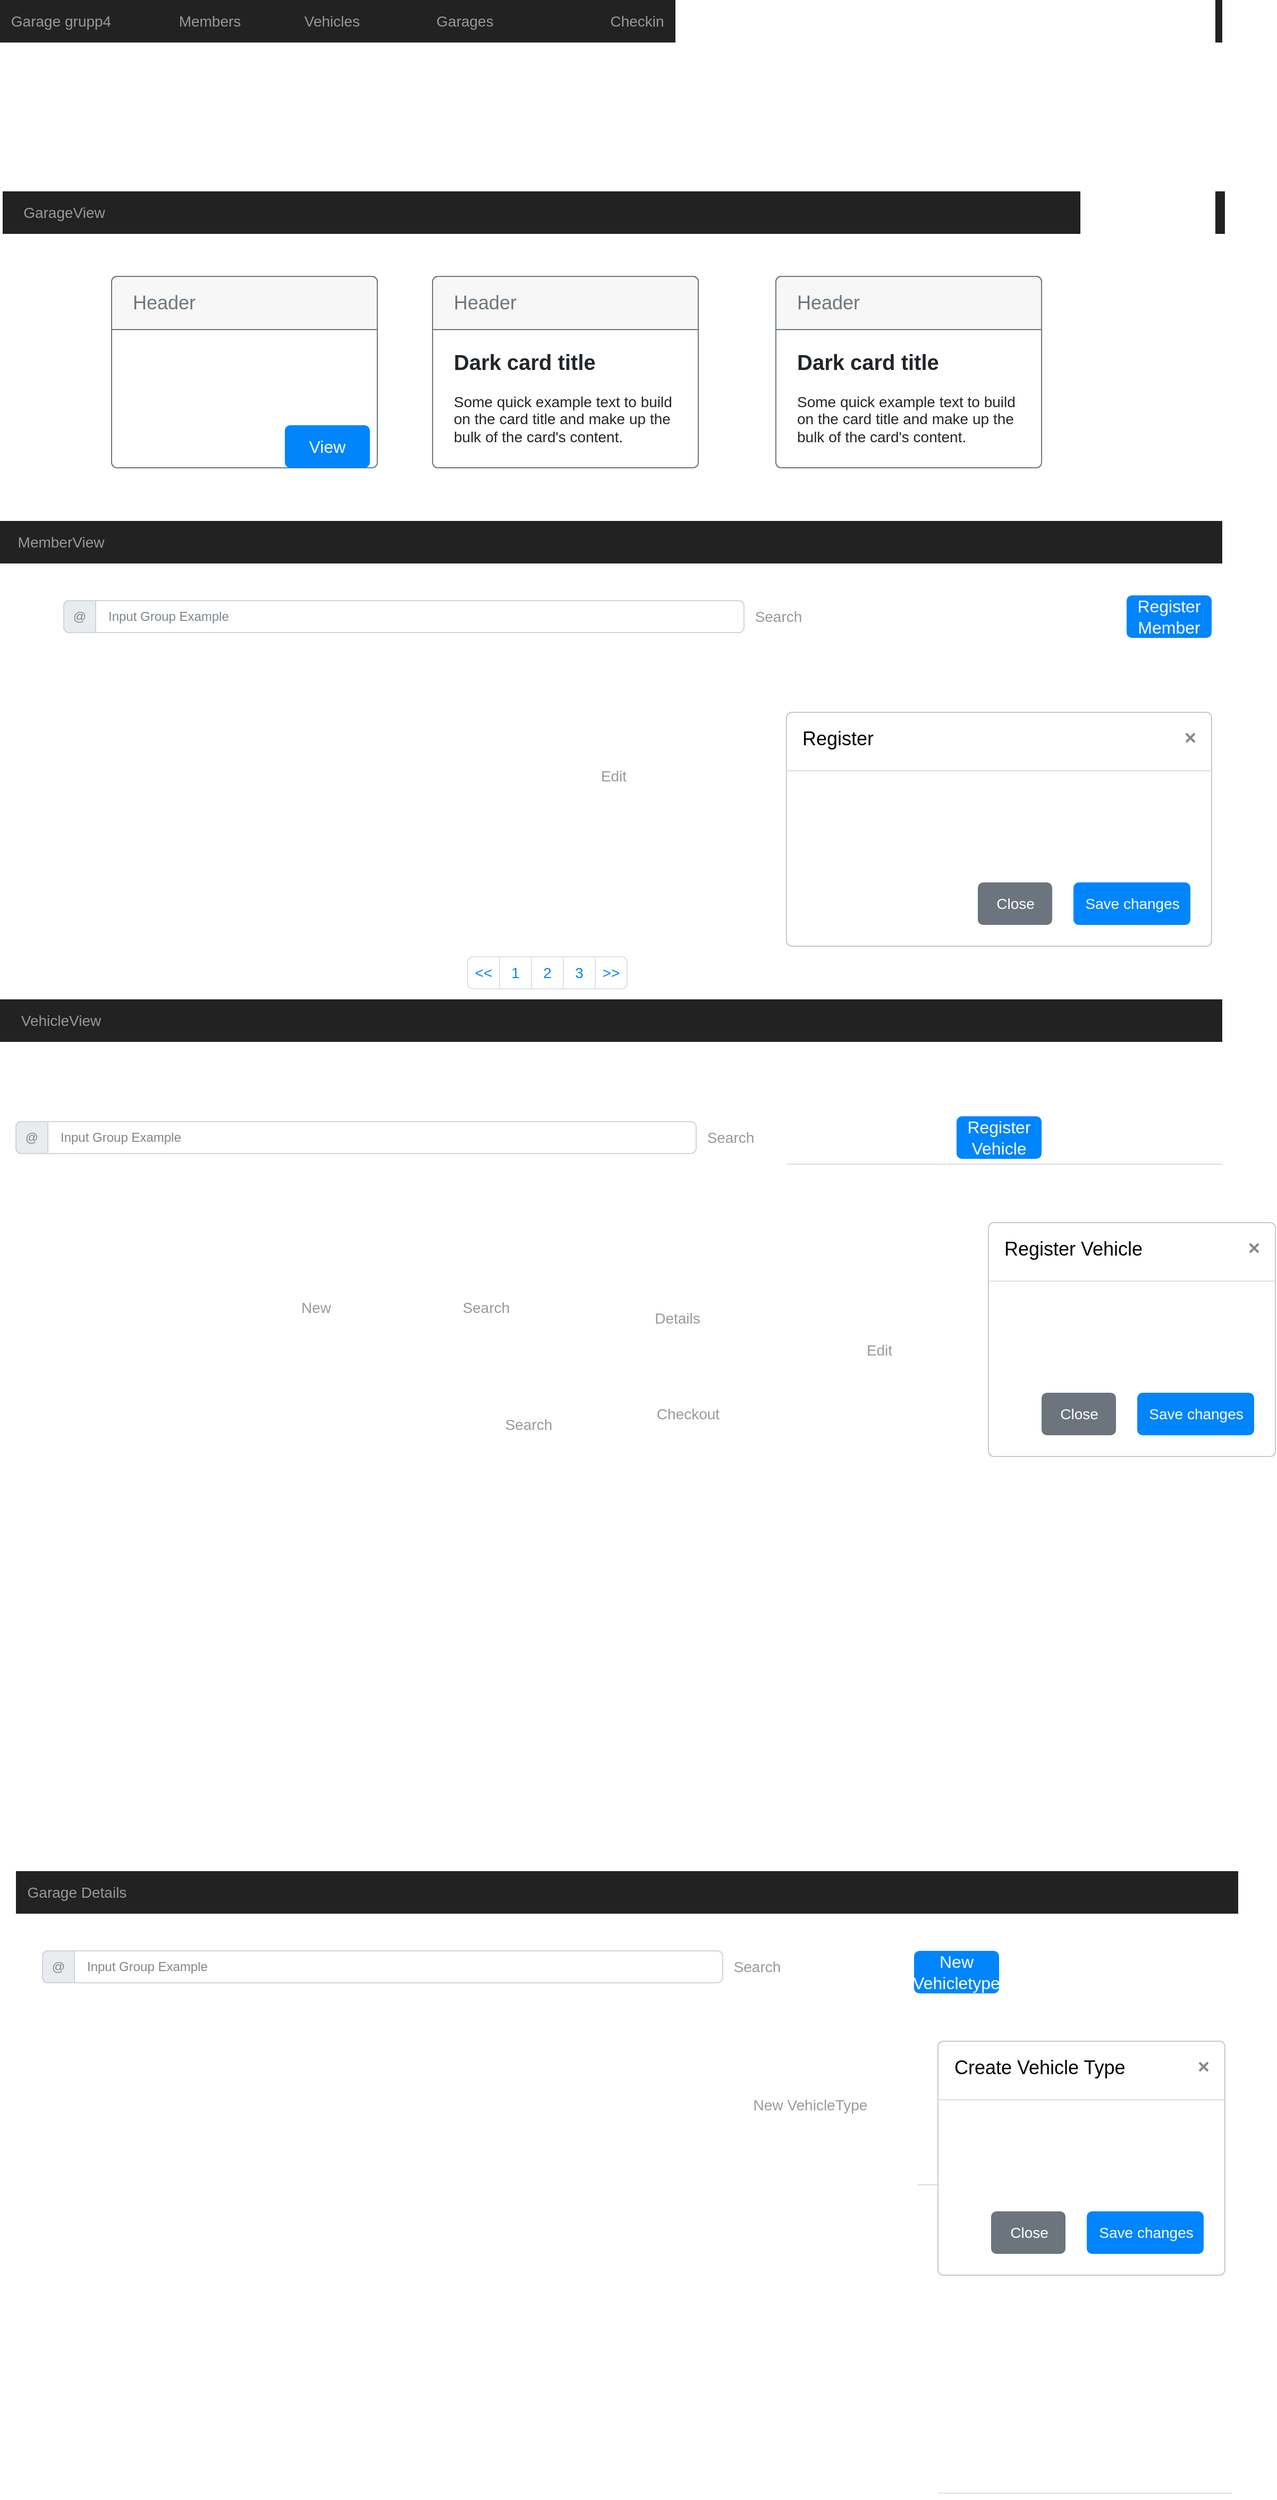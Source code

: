 <mxfile version="15.0.6" type="github">
  <diagram name="Page-1" id="c9db0220-8083-56f3-ca83-edcdcd058819">
    <mxGraphModel dx="1422" dy="762" grid="1" gridSize="10" guides="1" tooltips="1" connect="1" arrows="1" fold="1" page="1" pageScale="1.5" pageWidth="826" pageHeight="1169" background="#ffffff" math="0" shadow="0">
      <root>
        <mxCell id="0" style=";html=1;" />
        <mxCell id="1" style=";html=1;" parent="0" />
        <mxCell id="3d76a8aef4d5c911-1" value="" style="html=1;shadow=0;dashed=0;shape=mxgraph.bootstrap.rect;fillColor=#222222;strokeColor=none;whiteSpace=wrap;rounded=0;fontSize=12;fontColor=#000000;align=center;" parent="1" vertex="1">
          <mxGeometry x="30" y="60" width="1150" height="40" as="geometry" />
        </mxCell>
        <mxCell id="3d76a8aef4d5c911-2" value="Garage grupp4" style="html=1;shadow=0;dashed=0;fillColor=none;strokeColor=none;shape=mxgraph.bootstrap.rect;fontColor=#999999;fontSize=14;whiteSpace=wrap;" parent="3d76a8aef4d5c911-1" vertex="1">
          <mxGeometry width="115" height="40" as="geometry" />
        </mxCell>
        <mxCell id="KHPmeNDimLCG52CwibbD-29" value="Checkin" style="html=1;shadow=0;dashed=0;fillColor=none;strokeColor=none;shape=mxgraph.bootstrap.rect;fontColor=#999999;fontSize=14;whiteSpace=wrap;" vertex="1" parent="3d76a8aef4d5c911-1">
          <mxGeometry x="542" width="115" height="40" as="geometry" />
        </mxCell>
        <mxCell id="KHPmeNDimLCG52CwibbD-9" value="Members" style="html=1;shadow=0;dashed=0;fillColor=none;strokeColor=none;shape=mxgraph.bootstrap.rect;fontColor=#999999;fontSize=14;whiteSpace=wrap;" vertex="1" parent="1">
          <mxGeometry x="170" y="60" width="115" height="40" as="geometry" />
        </mxCell>
        <mxCell id="KHPmeNDimLCG52CwibbD-10" value="Vehicles" style="html=1;shadow=0;dashed=0;fillColor=none;strokeColor=none;shape=mxgraph.bootstrap.rect;fontColor=#999999;fontSize=14;whiteSpace=wrap;" vertex="1" parent="1">
          <mxGeometry x="285" y="60" width="115" height="40" as="geometry" />
        </mxCell>
        <mxCell id="KHPmeNDimLCG52CwibbD-12" value="New" style="html=1;shadow=0;dashed=0;fillColor=none;strokeColor=none;shape=mxgraph.bootstrap.rect;fontColor=#999999;fontSize=14;whiteSpace=wrap;" vertex="1" parent="1">
          <mxGeometry x="270" y="1270" width="115" height="40" as="geometry" />
        </mxCell>
        <mxCell id="KHPmeNDimLCG52CwibbD-13" value="Garages" style="html=1;shadow=0;dashed=0;fillColor=none;strokeColor=none;shape=mxgraph.bootstrap.rect;fontColor=#999999;fontSize=14;whiteSpace=wrap;" vertex="1" parent="1">
          <mxGeometry x="410" y="60" width="115" height="40" as="geometry" />
        </mxCell>
        <mxCell id="KHPmeNDimLCG52CwibbD-14" value="" style="html=1;shadow=0;dashed=0;shape=mxgraph.bootstrap.rect;fillColor=#222222;strokeColor=none;whiteSpace=wrap;rounded=0;fontSize=12;fontColor=#000000;align=center;" vertex="1" parent="1">
          <mxGeometry x="30" y="550" width="1150" height="40" as="geometry" />
        </mxCell>
        <mxCell id="KHPmeNDimLCG52CwibbD-15" value="MemberView" style="html=1;shadow=0;dashed=0;fillColor=none;strokeColor=none;shape=mxgraph.bootstrap.rect;fontColor=#999999;fontSize=14;whiteSpace=wrap;" vertex="1" parent="KHPmeNDimLCG52CwibbD-14">
          <mxGeometry width="115" height="40" as="geometry" />
        </mxCell>
        <mxCell id="KHPmeNDimLCG52CwibbD-18" value="Search" style="html=1;shadow=0;dashed=0;fillColor=none;strokeColor=none;shape=mxgraph.bootstrap.rect;fontColor=#999999;fontSize=14;whiteSpace=wrap;" vertex="1" parent="1">
          <mxGeometry x="705" y="620" width="115" height="40" as="geometry" />
        </mxCell>
        <mxCell id="KHPmeNDimLCG52CwibbD-19" value="" style="html=1;shadow=0;dashed=0;shape=mxgraph.bootstrap.rect;fillColor=#222222;strokeColor=none;whiteSpace=wrap;rounded=0;fontSize=12;fontColor=#000000;align=center;" vertex="1" parent="1">
          <mxGeometry x="30" y="1000" width="1150" height="40" as="geometry" />
        </mxCell>
        <mxCell id="KHPmeNDimLCG52CwibbD-20" value="VehicleView" style="html=1;shadow=0;dashed=0;fillColor=none;strokeColor=none;shape=mxgraph.bootstrap.rect;fontColor=#999999;fontSize=14;whiteSpace=wrap;" vertex="1" parent="KHPmeNDimLCG52CwibbD-19">
          <mxGeometry width="115" height="40" as="geometry" />
        </mxCell>
        <mxCell id="KHPmeNDimLCG52CwibbD-21" value="Search" style="html=1;shadow=0;dashed=0;fillColor=none;strokeColor=none;shape=mxgraph.bootstrap.rect;fontColor=#999999;fontSize=14;whiteSpace=wrap;" vertex="1" parent="1">
          <mxGeometry x="430" y="1270" width="115" height="40" as="geometry" />
        </mxCell>
        <mxCell id="KHPmeNDimLCG52CwibbD-22" value="Details" style="html=1;shadow=0;dashed=0;fillColor=none;strokeColor=none;shape=mxgraph.bootstrap.rect;fontColor=#999999;fontSize=14;whiteSpace=wrap;" vertex="1" parent="1">
          <mxGeometry x="610" y="1280" width="115" height="40" as="geometry" />
        </mxCell>
        <mxCell id="KHPmeNDimLCG52CwibbD-25" value="Search" style="html=1;shadow=0;dashed=0;fillColor=none;strokeColor=none;shape=mxgraph.bootstrap.rect;fontColor=#999999;fontSize=14;whiteSpace=wrap;" vertex="1" parent="1">
          <mxGeometry x="470" y="1380" width="115" height="40" as="geometry" />
        </mxCell>
        <mxCell id="KHPmeNDimLCG52CwibbD-30" value="Checkout" style="html=1;shadow=0;dashed=0;fillColor=none;strokeColor=none;shape=mxgraph.bootstrap.rect;fontColor=#999999;fontSize=14;whiteSpace=wrap;" vertex="1" parent="1">
          <mxGeometry x="620" y="1370" width="115" height="40" as="geometry" />
        </mxCell>
        <mxCell id="KHPmeNDimLCG52CwibbD-31" value="New VehicleType" style="html=1;shadow=0;dashed=0;fillColor=none;strokeColor=none;shape=mxgraph.bootstrap.rect;fontColor=#999999;fontSize=14;whiteSpace=wrap;" vertex="1" parent="1">
          <mxGeometry x="735" y="2020" width="115" height="40" as="geometry" />
        </mxCell>
        <mxCell id="KHPmeNDimLCG52CwibbD-32" value="Register" style="html=1;shadow=0;dashed=0;shape=mxgraph.bootstrap.rrect;rSize=5;html=1;strokeColor=#C8C8C8;fillColor=#ffffff;whiteSpace=wrap;verticalAlign=top;align=left;fontSize=18;spacing=15;spacingTop=-5;" vertex="1" parent="1">
          <mxGeometry x="770" y="730" width="400" height="220" as="geometry" />
        </mxCell>
        <mxCell id="KHPmeNDimLCG52CwibbD-33" value="" style="shape=line;strokeColor=#dddddd;resizeWidth=1;" vertex="1" parent="KHPmeNDimLCG52CwibbD-32">
          <mxGeometry width="400" height="10" relative="1" as="geometry">
            <mxPoint y="50" as="offset" />
          </mxGeometry>
        </mxCell>
        <mxCell id="KHPmeNDimLCG52CwibbD-34" value="" style="html=1;shadow=0;dashed=0;shape=mxgraph.bootstrap.x;strokeColor=#868686;strokeWidth=2;" vertex="1" parent="KHPmeNDimLCG52CwibbD-32">
          <mxGeometry x="1" width="8" height="8" relative="1" as="geometry">
            <mxPoint x="-24" y="20" as="offset" />
          </mxGeometry>
        </mxCell>
        <mxCell id="KHPmeNDimLCG52CwibbD-36" value="" style="shape=line;strokeColor=#dddddd;resizeWidth=1;" vertex="1" parent="KHPmeNDimLCG52CwibbD-32">
          <mxGeometry width="410" height="10" relative="1" as="geometry">
            <mxPoint y="420" as="offset" />
          </mxGeometry>
        </mxCell>
        <mxCell id="KHPmeNDimLCG52CwibbD-37" value="Save changes" style="html=1;shadow=0;dashed=0;shape=mxgraph.bootstrap.rrect;rSize=5;fillColor=#0085FC;strokeColor=none;fontColor=#FFFFFF;fontSize=14;" vertex="1" parent="KHPmeNDimLCG52CwibbD-32">
          <mxGeometry x="1" y="1" width="110" height="40" relative="1" as="geometry">
            <mxPoint x="-130" y="-60" as="offset" />
          </mxGeometry>
        </mxCell>
        <mxCell id="KHPmeNDimLCG52CwibbD-38" value="Close" style="html=1;shadow=0;dashed=0;shape=mxgraph.bootstrap.rrect;rSize=5;fillColor=#6C757D;strokeColor=none;fontColor=#FFFFFF;fontSize=14;" vertex="1" parent="KHPmeNDimLCG52CwibbD-32">
          <mxGeometry x="1" y="1" width="70" height="40" relative="1" as="geometry">
            <mxPoint x="-220" y="-60" as="offset" />
          </mxGeometry>
        </mxCell>
        <mxCell id="KHPmeNDimLCG52CwibbD-39" value="Register Member" style="html=1;shadow=0;dashed=0;shape=mxgraph.bootstrap.rrect;rSize=5;strokeColor=none;strokeWidth=1;fillColor=#0085FC;fontColor=#FFFFFF;whiteSpace=wrap;align=center;verticalAlign=middle;spacingLeft=0;fontStyle=0;fontSize=16;spacing=5;" vertex="1" parent="1">
          <mxGeometry x="1090" y="620" width="80" height="40" as="geometry" />
        </mxCell>
        <mxCell id="KHPmeNDimLCG52CwibbD-45" value="Input Group Example" style="html=1;shadow=0;dashed=0;shape=mxgraph.bootstrap.rrect;rSize=5;strokeColor=#CED4DA;html=1;whiteSpace=wrap;fillColor=#FFFFFF;fontColor=#7D868C;align=left;spacingLeft=40;" vertex="1" parent="1">
          <mxGeometry x="90" y="625" width="640" height="30" as="geometry" />
        </mxCell>
        <mxCell id="KHPmeNDimLCG52CwibbD-46" value="@" style="html=1;shadow=0;dashed=0;shape=mxgraph.bootstrap.leftButton;strokeColor=inherit;gradientColor=inherit;fontColor=inherit;fillColor=#E9ECEF;rSize=5;perimeter=none;whiteSpace=wrap;resizeHeight=1;" vertex="1" parent="KHPmeNDimLCG52CwibbD-45">
          <mxGeometry width="30" height="30" relative="1" as="geometry" />
        </mxCell>
        <mxCell id="KHPmeNDimLCG52CwibbD-58" value="" style="html=1;shadow=0;dashed=0;shape=mxgraph.bootstrap.rrect;rSize=5;strokeColor=#DEE2E6;html=1;whiteSpace=wrap;fillColor=#ffffff;fontColor=#0085FC;" vertex="1" parent="1">
          <mxGeometry x="470" y="960" width="150" height="30" as="geometry" />
        </mxCell>
        <mxCell id="KHPmeNDimLCG52CwibbD-59" value="&lt;&lt;" style="strokeColor=inherit;fillColor=inherit;gradientColor=inherit;fontColor=inherit;html=1;shadow=0;dashed=0;shape=mxgraph.bootstrap.leftButton;rSize=5;perimeter=none;whiteSpace=wrap;resizeHeight=1;fontSize=14;" vertex="1" parent="KHPmeNDimLCG52CwibbD-58">
          <mxGeometry width="30" height="30" relative="1" as="geometry" />
        </mxCell>
        <mxCell id="KHPmeNDimLCG52CwibbD-60" value="1" style="strokeColor=inherit;fillColor=inherit;gradientColor=inherit;fontColor=inherit;html=1;shadow=0;dashed=0;perimeter=none;whiteSpace=wrap;resizeHeight=1;fontSize=14;" vertex="1" parent="KHPmeNDimLCG52CwibbD-58">
          <mxGeometry width="30" height="30" relative="1" as="geometry">
            <mxPoint x="30" as="offset" />
          </mxGeometry>
        </mxCell>
        <mxCell id="KHPmeNDimLCG52CwibbD-61" value="2" style="strokeColor=inherit;fillColor=inherit;gradientColor=inherit;fontColor=inherit;html=1;shadow=0;dashed=0;perimeter=none;whiteSpace=wrap;resizeHeight=1;fontSize=14;" vertex="1" parent="KHPmeNDimLCG52CwibbD-58">
          <mxGeometry width="30" height="30" relative="1" as="geometry">
            <mxPoint x="60" as="offset" />
          </mxGeometry>
        </mxCell>
        <mxCell id="KHPmeNDimLCG52CwibbD-62" value="3" style="strokeColor=inherit;fillColor=inherit;gradientColor=inherit;fontColor=inherit;html=1;shadow=0;dashed=0;perimeter=none;whiteSpace=wrap;resizeHeight=1;fontSize=14;" vertex="1" parent="KHPmeNDimLCG52CwibbD-58">
          <mxGeometry width="30" height="30" relative="1" as="geometry">
            <mxPoint x="90" as="offset" />
          </mxGeometry>
        </mxCell>
        <mxCell id="KHPmeNDimLCG52CwibbD-63" value="&gt;&gt;" style="strokeColor=inherit;fillColor=inherit;gradientColor=inherit;fontColor=inherit;html=1;shadow=0;dashed=0;shape=mxgraph.bootstrap.rightButton;rSize=5;perimeter=none;whiteSpace=wrap;resizeHeight=1;fontSize=14;" vertex="1" parent="KHPmeNDimLCG52CwibbD-58">
          <mxGeometry x="1" width="30" height="30" relative="1" as="geometry">
            <mxPoint x="-30" as="offset" />
          </mxGeometry>
        </mxCell>
        <mxCell id="KHPmeNDimLCG52CwibbD-76" value="Register Vehicle" style="html=1;shadow=0;dashed=0;shape=mxgraph.bootstrap.rrect;rSize=5;strokeColor=none;strokeWidth=1;fillColor=#0085FC;fontColor=#FFFFFF;whiteSpace=wrap;align=center;verticalAlign=middle;spacingLeft=0;fontStyle=0;fontSize=16;spacing=5;" vertex="1" parent="1">
          <mxGeometry x="930" y="1110" width="80" height="40" as="geometry" />
        </mxCell>
        <mxCell id="KHPmeNDimLCG52CwibbD-77" value="New Vehicletype&lt;br&gt;" style="html=1;shadow=0;dashed=0;shape=mxgraph.bootstrap.rrect;rSize=5;strokeColor=none;strokeWidth=1;fillColor=#0085FC;fontColor=#FFFFFF;whiteSpace=wrap;align=center;verticalAlign=middle;spacingLeft=0;fontStyle=0;fontSize=16;spacing=5;" vertex="1" parent="1">
          <mxGeometry x="890" y="1895" width="80" height="40" as="geometry" />
        </mxCell>
        <mxCell id="KHPmeNDimLCG52CwibbD-78" value="Register Vehicle" style="html=1;shadow=0;dashed=0;shape=mxgraph.bootstrap.rrect;rSize=5;html=1;strokeColor=#C8C8C8;fillColor=#ffffff;whiteSpace=wrap;verticalAlign=top;align=left;fontSize=18;spacing=15;spacingTop=-5;" vertex="1" parent="1">
          <mxGeometry x="960" y="1210" width="270" height="220" as="geometry" />
        </mxCell>
        <mxCell id="KHPmeNDimLCG52CwibbD-79" value="" style="shape=line;strokeColor=#dddddd;resizeWidth=1;" vertex="1" parent="KHPmeNDimLCG52CwibbD-78">
          <mxGeometry width="270" height="10" relative="1" as="geometry">
            <mxPoint y="50" as="offset" />
          </mxGeometry>
        </mxCell>
        <mxCell id="KHPmeNDimLCG52CwibbD-80" value="" style="html=1;shadow=0;dashed=0;shape=mxgraph.bootstrap.x;strokeColor=#868686;strokeWidth=2;" vertex="1" parent="KHPmeNDimLCG52CwibbD-78">
          <mxGeometry x="1" width="8" height="8" relative="1" as="geometry">
            <mxPoint x="-24" y="20" as="offset" />
          </mxGeometry>
        </mxCell>
        <mxCell id="KHPmeNDimLCG52CwibbD-81" value="" style="shape=line;strokeColor=#dddddd;resizeWidth=1;" vertex="1" parent="KHPmeNDimLCG52CwibbD-78">
          <mxGeometry width="276.75" height="10" relative="1" as="geometry">
            <mxPoint x="-67" y="900" as="offset" />
          </mxGeometry>
        </mxCell>
        <mxCell id="KHPmeNDimLCG52CwibbD-82" value="Save changes" style="html=1;shadow=0;dashed=0;shape=mxgraph.bootstrap.rrect;rSize=5;fillColor=#0085FC;strokeColor=none;fontColor=#FFFFFF;fontSize=14;" vertex="1" parent="KHPmeNDimLCG52CwibbD-78">
          <mxGeometry x="1" y="1" width="110" height="40" relative="1" as="geometry">
            <mxPoint x="-130" y="-60" as="offset" />
          </mxGeometry>
        </mxCell>
        <mxCell id="KHPmeNDimLCG52CwibbD-83" value="Close" style="html=1;shadow=0;dashed=0;shape=mxgraph.bootstrap.rrect;rSize=5;fillColor=#6C757D;strokeColor=none;fontColor=#FFFFFF;fontSize=14;" vertex="1" parent="KHPmeNDimLCG52CwibbD-78">
          <mxGeometry x="1" y="1" width="70" height="40" relative="1" as="geometry">
            <mxPoint x="-220" y="-60" as="offset" />
          </mxGeometry>
        </mxCell>
        <mxCell id="KHPmeNDimLCG52CwibbD-84" value="Create Vehicle Type" style="html=1;shadow=0;dashed=0;shape=mxgraph.bootstrap.rrect;rSize=5;html=1;strokeColor=#C8C8C8;fillColor=#ffffff;whiteSpace=wrap;verticalAlign=top;align=left;fontSize=18;spacing=15;spacingTop=-5;" vertex="1" parent="1">
          <mxGeometry x="912.5" y="1980" width="270" height="220" as="geometry" />
        </mxCell>
        <mxCell id="KHPmeNDimLCG52CwibbD-85" value="" style="shape=line;strokeColor=#dddddd;resizeWidth=1;" vertex="1" parent="KHPmeNDimLCG52CwibbD-84">
          <mxGeometry width="270" height="10" relative="1" as="geometry">
            <mxPoint y="50" as="offset" />
          </mxGeometry>
        </mxCell>
        <mxCell id="KHPmeNDimLCG52CwibbD-86" value="" style="html=1;shadow=0;dashed=0;shape=mxgraph.bootstrap.x;strokeColor=#868686;strokeWidth=2;" vertex="1" parent="KHPmeNDimLCG52CwibbD-84">
          <mxGeometry x="1" width="8" height="8" relative="1" as="geometry">
            <mxPoint x="-24" y="20" as="offset" />
          </mxGeometry>
        </mxCell>
        <mxCell id="KHPmeNDimLCG52CwibbD-87" value="" style="shape=line;strokeColor=#dddddd;resizeWidth=1;" vertex="1" parent="KHPmeNDimLCG52CwibbD-84">
          <mxGeometry width="276.75" height="10" relative="1" as="geometry">
            <mxPoint y="420" as="offset" />
          </mxGeometry>
        </mxCell>
        <mxCell id="KHPmeNDimLCG52CwibbD-88" value="Save changes" style="html=1;shadow=0;dashed=0;shape=mxgraph.bootstrap.rrect;rSize=5;fillColor=#0085FC;strokeColor=none;fontColor=#FFFFFF;fontSize=14;" vertex="1" parent="KHPmeNDimLCG52CwibbD-84">
          <mxGeometry x="1" y="1" width="110" height="40" relative="1" as="geometry">
            <mxPoint x="-130" y="-60" as="offset" />
          </mxGeometry>
        </mxCell>
        <mxCell id="KHPmeNDimLCG52CwibbD-89" value="Close" style="html=1;shadow=0;dashed=0;shape=mxgraph.bootstrap.rrect;rSize=5;fillColor=#6C757D;strokeColor=none;fontColor=#FFFFFF;fontSize=14;" vertex="1" parent="KHPmeNDimLCG52CwibbD-84">
          <mxGeometry x="1" y="1" width="70" height="40" relative="1" as="geometry">
            <mxPoint x="-220" y="-60" as="offset" />
          </mxGeometry>
        </mxCell>
        <mxCell id="KHPmeNDimLCG52CwibbD-90" value="Edit" style="html=1;shadow=0;dashed=0;fillColor=none;strokeColor=none;shape=mxgraph.bootstrap.rect;fontColor=#999999;fontSize=14;whiteSpace=wrap;" vertex="1" parent="1">
          <mxGeometry x="800" y="1310" width="115" height="40" as="geometry" />
        </mxCell>
        <mxCell id="KHPmeNDimLCG52CwibbD-91" value="Edit" style="html=1;shadow=0;dashed=0;fillColor=none;strokeColor=none;shape=mxgraph.bootstrap.rect;fontColor=#999999;fontSize=14;whiteSpace=wrap;" vertex="1" parent="1">
          <mxGeometry x="550" y="770" width="115" height="40" as="geometry" />
        </mxCell>
        <mxCell id="KHPmeNDimLCG52CwibbD-92" value="" style="html=1;shadow=0;dashed=0;shape=mxgraph.bootstrap.rect;fillColor=#222222;strokeColor=none;whiteSpace=wrap;rounded=0;fontSize=12;fontColor=#000000;align=center;" vertex="1" parent="1">
          <mxGeometry x="32.5" y="240" width="1150" height="40" as="geometry" />
        </mxCell>
        <mxCell id="KHPmeNDimLCG52CwibbD-93" value="GarageView" style="html=1;shadow=0;dashed=0;fillColor=none;strokeColor=none;shape=mxgraph.bootstrap.rect;fontColor=#999999;fontSize=14;whiteSpace=wrap;" vertex="1" parent="KHPmeNDimLCG52CwibbD-92">
          <mxGeometry width="115" height="40" as="geometry" />
        </mxCell>
        <mxCell id="KHPmeNDimLCG52CwibbD-94" value="" style="html=1;shadow=0;dashed=0;shape=mxgraph.bootstrap.rrect;rSize=5;strokeColor=#6C767D;html=1;whiteSpace=wrap;fillColor=#ffffff;fontColor=#212529;verticalAlign=bottom;align=left;spacing=20;spacingBottom=0;fontSize=14;" vertex="1" parent="1">
          <mxGeometry x="135" y="320" width="250" height="180" as="geometry" />
        </mxCell>
        <mxCell id="KHPmeNDimLCG52CwibbD-95" value="Header" style="html=1;shadow=0;dashed=0;shape=mxgraph.bootstrap.topButton;rSize=5;perimeter=none;whiteSpace=wrap;fillColor=#F7F7F7;strokeColor=#6C767D;fontColor=#6C767D;resizeWidth=1;fontSize=18;align=left;spacing=20;" vertex="1" parent="KHPmeNDimLCG52CwibbD-94">
          <mxGeometry width="250" height="50" relative="1" as="geometry" />
        </mxCell>
        <mxCell id="KHPmeNDimLCG52CwibbD-100" value="View" style="html=1;shadow=0;dashed=0;shape=mxgraph.bootstrap.rrect;rSize=5;strokeColor=none;strokeWidth=1;fillColor=#0085FC;fontColor=#FFFFFF;whiteSpace=wrap;align=center;verticalAlign=middle;spacingLeft=0;fontStyle=0;fontSize=16;spacing=5;" vertex="1" parent="KHPmeNDimLCG52CwibbD-94">
          <mxGeometry x="163" y="140" width="80" height="40" as="geometry" />
        </mxCell>
        <mxCell id="KHPmeNDimLCG52CwibbD-96" value="&lt;b&gt;&lt;font style=&quot;font-size: 20px&quot;&gt;Dark card title&lt;/font&gt;&lt;/b&gt;&lt;br style=&quot;font-size: 14px&quot;&gt;&lt;br style=&quot;font-size: 14px&quot;&gt;Some quick example text to build on the card title and make up the bulk of the card&#39;s content." style="html=1;shadow=0;dashed=0;shape=mxgraph.bootstrap.rrect;rSize=5;strokeColor=#6C767D;html=1;whiteSpace=wrap;fillColor=#ffffff;fontColor=#212529;verticalAlign=bottom;align=left;spacing=20;spacingBottom=0;fontSize=14;" vertex="1" parent="1">
          <mxGeometry x="437" y="320" width="250" height="180" as="geometry" />
        </mxCell>
        <mxCell id="KHPmeNDimLCG52CwibbD-97" value="Header" style="html=1;shadow=0;dashed=0;shape=mxgraph.bootstrap.topButton;rSize=5;perimeter=none;whiteSpace=wrap;fillColor=#F7F7F7;strokeColor=#6C767D;fontColor=#6C767D;resizeWidth=1;fontSize=18;align=left;spacing=20;" vertex="1" parent="KHPmeNDimLCG52CwibbD-96">
          <mxGeometry width="250" height="50" relative="1" as="geometry" />
        </mxCell>
        <mxCell id="KHPmeNDimLCG52CwibbD-98" value="&lt;b&gt;&lt;font style=&quot;font-size: 20px&quot;&gt;Dark card title&lt;/font&gt;&lt;/b&gt;&lt;br style=&quot;font-size: 14px&quot;&gt;&lt;br style=&quot;font-size: 14px&quot;&gt;Some quick example text to build on the card title and make up the bulk of the card&#39;s content." style="html=1;shadow=0;dashed=0;shape=mxgraph.bootstrap.rrect;rSize=5;strokeColor=#6C767D;html=1;whiteSpace=wrap;fillColor=#ffffff;fontColor=#212529;verticalAlign=bottom;align=left;spacing=20;spacingBottom=0;fontSize=14;" vertex="1" parent="1">
          <mxGeometry x="760" y="320" width="250" height="180" as="geometry" />
        </mxCell>
        <mxCell id="KHPmeNDimLCG52CwibbD-99" value="Header" style="html=1;shadow=0;dashed=0;shape=mxgraph.bootstrap.topButton;rSize=5;perimeter=none;whiteSpace=wrap;fillColor=#F7F7F7;strokeColor=#6C767D;fontColor=#6C767D;resizeWidth=1;fontSize=18;align=left;spacing=20;" vertex="1" parent="KHPmeNDimLCG52CwibbD-98">
          <mxGeometry width="250" height="50" relative="1" as="geometry" />
        </mxCell>
        <mxCell id="KHPmeNDimLCG52CwibbD-101" value="" style="html=1;shadow=0;dashed=0;shape=mxgraph.bootstrap.rect;fillColor=#222222;strokeColor=none;whiteSpace=wrap;rounded=0;fontSize=12;fontColor=#000000;align=center;" vertex="1" parent="1">
          <mxGeometry x="45" y="1820" width="1150" height="40" as="geometry" />
        </mxCell>
        <mxCell id="KHPmeNDimLCG52CwibbD-102" value="Garage Details" style="html=1;shadow=0;dashed=0;fillColor=none;strokeColor=none;shape=mxgraph.bootstrap.rect;fontColor=#999999;fontSize=14;whiteSpace=wrap;" vertex="1" parent="KHPmeNDimLCG52CwibbD-101">
          <mxGeometry width="115" height="40" as="geometry" />
        </mxCell>
        <mxCell id="KHPmeNDimLCG52CwibbD-103" value="Search" style="html=1;shadow=0;dashed=0;fillColor=none;strokeColor=none;shape=mxgraph.bootstrap.rect;fontColor=#999999;fontSize=14;whiteSpace=wrap;" vertex="1" parent="1">
          <mxGeometry x="660" y="1110" width="115" height="40" as="geometry" />
        </mxCell>
        <mxCell id="KHPmeNDimLCG52CwibbD-104" value="Input Group Example" style="html=1;shadow=0;dashed=0;shape=mxgraph.bootstrap.rrect;rSize=5;strokeColor=#CED4DA;html=1;whiteSpace=wrap;fillColor=#FFFFFF;fontColor=#7D868C;align=left;spacingLeft=40;" vertex="1" parent="1">
          <mxGeometry x="45" y="1115" width="640" height="30" as="geometry" />
        </mxCell>
        <mxCell id="KHPmeNDimLCG52CwibbD-105" value="@" style="html=1;shadow=0;dashed=0;shape=mxgraph.bootstrap.leftButton;strokeColor=inherit;gradientColor=inherit;fontColor=inherit;fillColor=#E9ECEF;rSize=5;perimeter=none;whiteSpace=wrap;resizeHeight=1;" vertex="1" parent="KHPmeNDimLCG52CwibbD-104">
          <mxGeometry width="30" height="30" relative="1" as="geometry" />
        </mxCell>
        <mxCell id="KHPmeNDimLCG52CwibbD-106" value="Search" style="html=1;shadow=0;dashed=0;fillColor=none;strokeColor=none;shape=mxgraph.bootstrap.rect;fontColor=#999999;fontSize=14;whiteSpace=wrap;" vertex="1" parent="1">
          <mxGeometry x="685" y="1890" width="115" height="40" as="geometry" />
        </mxCell>
        <mxCell id="KHPmeNDimLCG52CwibbD-107" value="Input Group Example" style="html=1;shadow=0;dashed=0;shape=mxgraph.bootstrap.rrect;rSize=5;strokeColor=#CED4DA;html=1;whiteSpace=wrap;fillColor=#FFFFFF;fontColor=#7D868C;align=left;spacingLeft=40;" vertex="1" parent="1">
          <mxGeometry x="70" y="1895" width="640" height="30" as="geometry" />
        </mxCell>
        <mxCell id="KHPmeNDimLCG52CwibbD-108" value="@" style="html=1;shadow=0;dashed=0;shape=mxgraph.bootstrap.leftButton;strokeColor=inherit;gradientColor=inherit;fontColor=inherit;fillColor=#E9ECEF;rSize=5;perimeter=none;whiteSpace=wrap;resizeHeight=1;" vertex="1" parent="KHPmeNDimLCG52CwibbD-107">
          <mxGeometry width="30" height="30" relative="1" as="geometry" />
        </mxCell>
      </root>
    </mxGraphModel>
  </diagram>
</mxfile>
